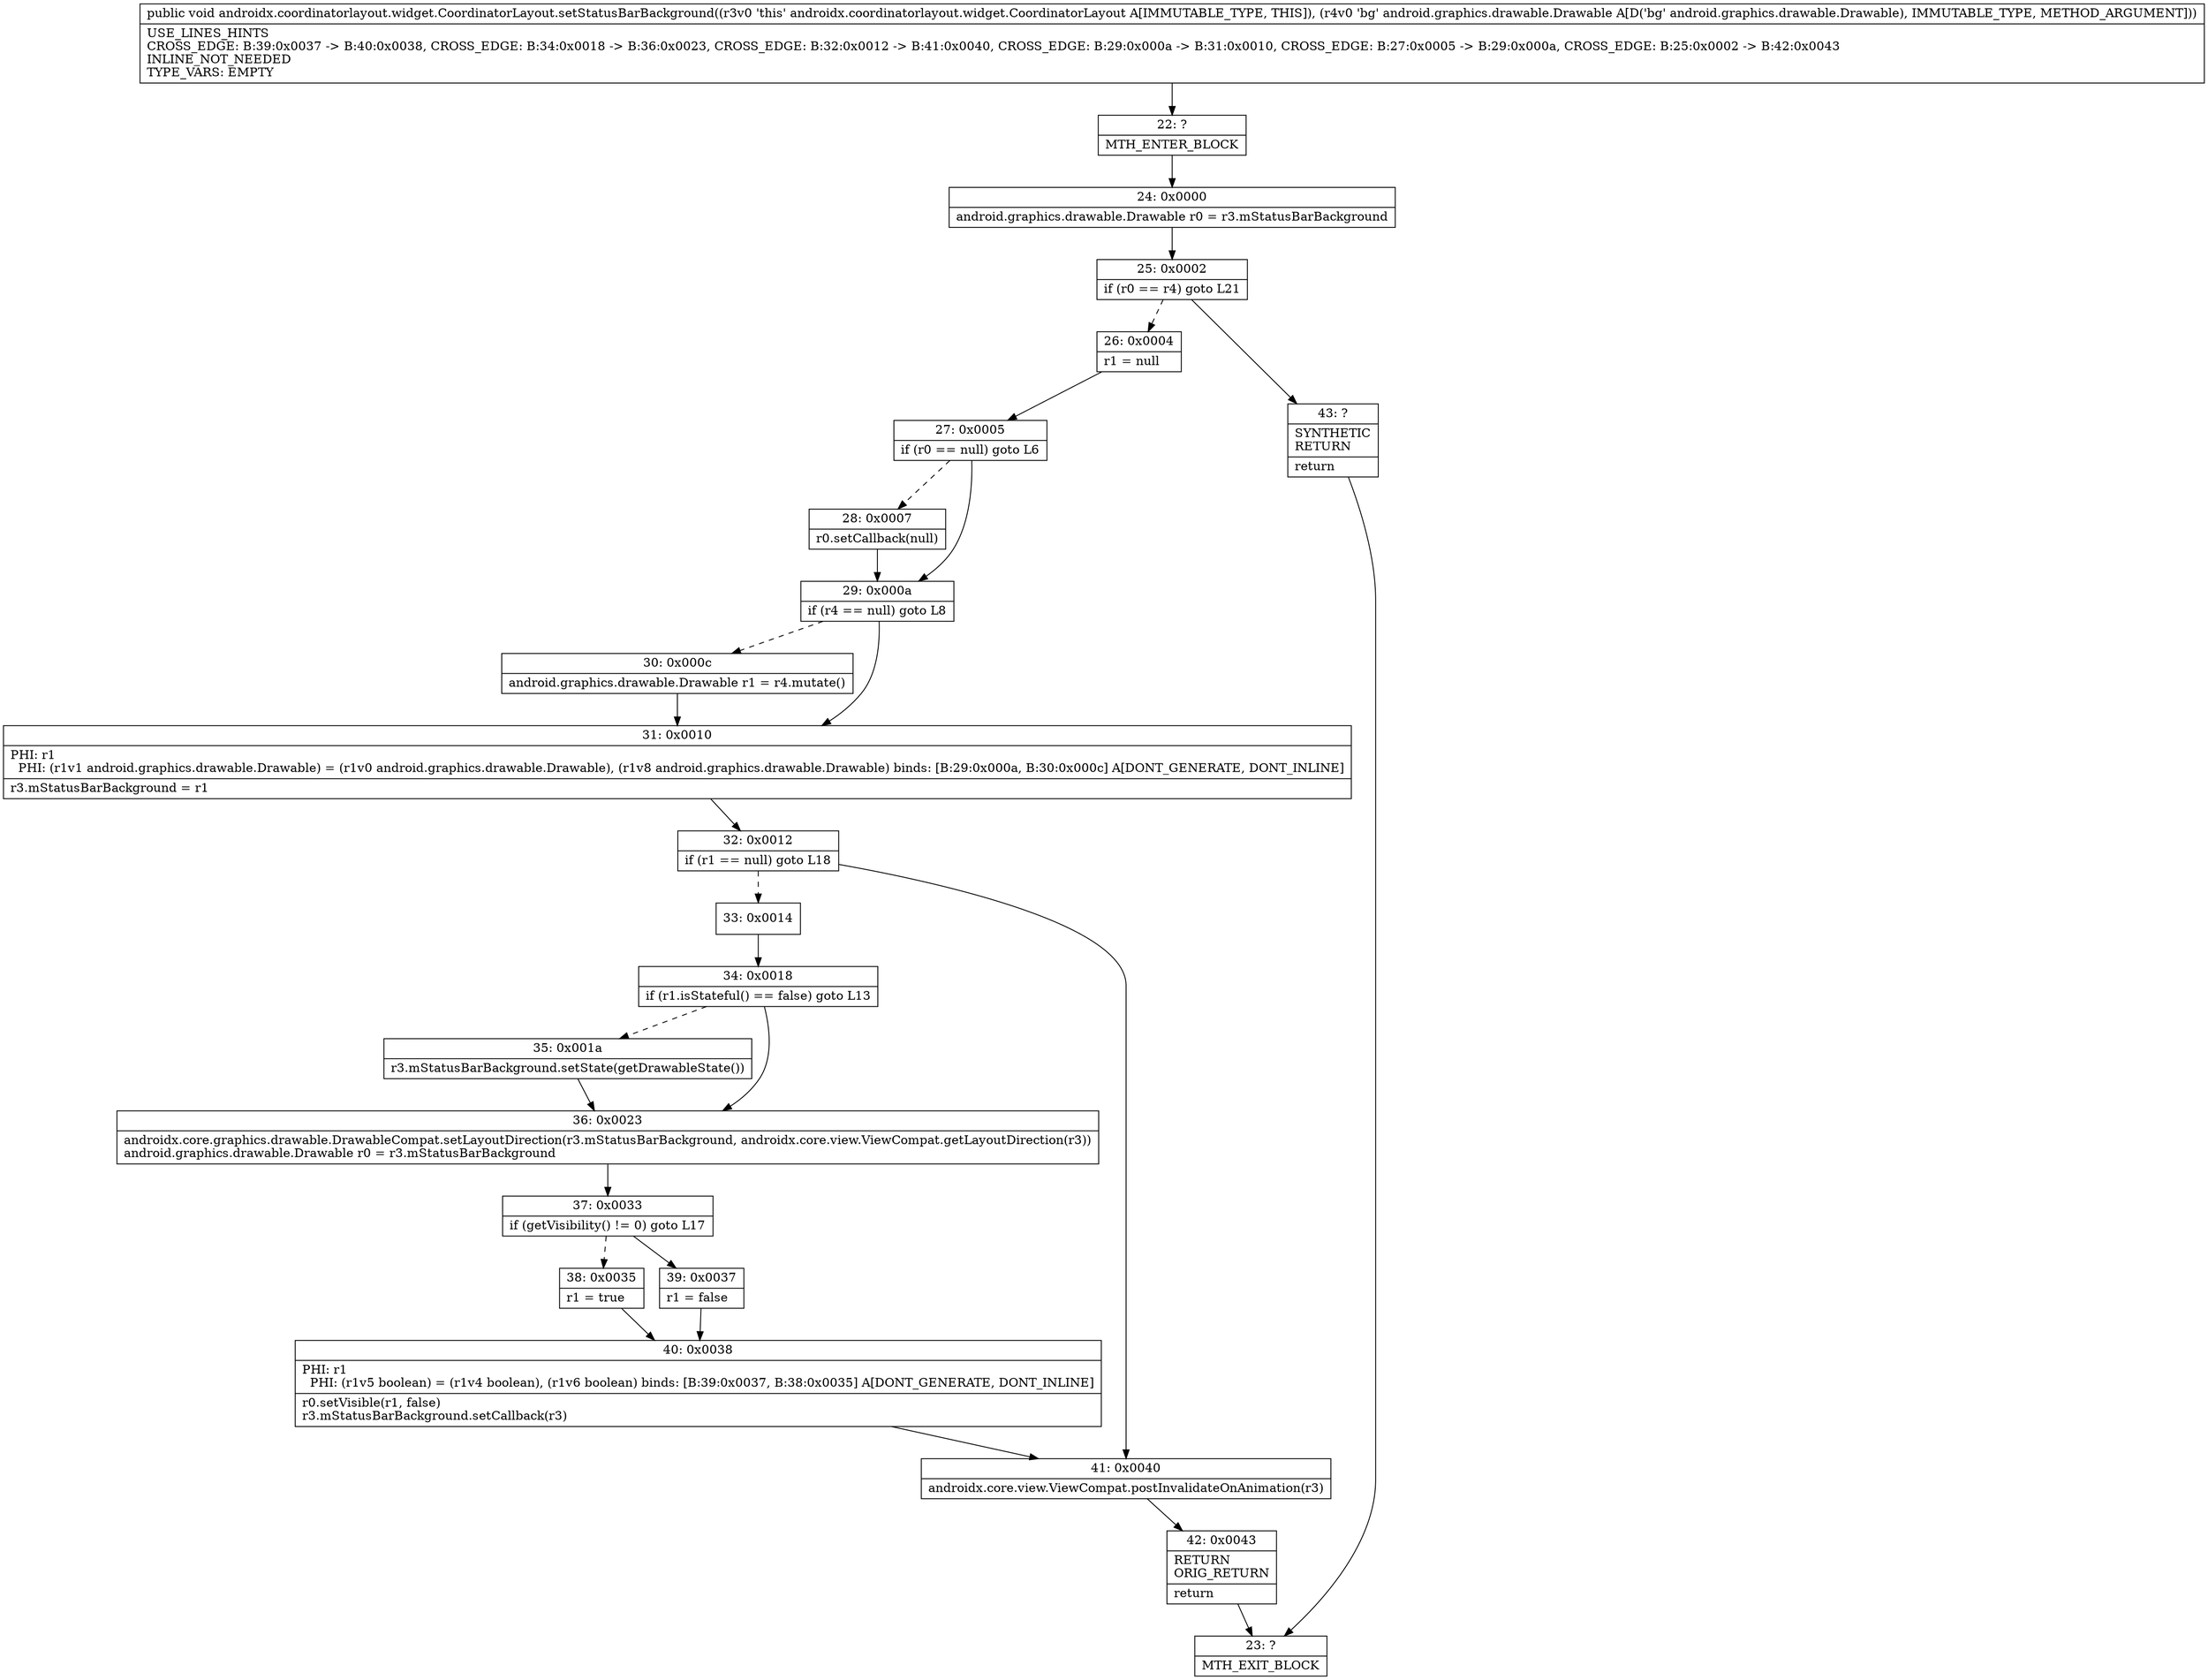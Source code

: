 digraph "CFG forandroidx.coordinatorlayout.widget.CoordinatorLayout.setStatusBarBackground(Landroid\/graphics\/drawable\/Drawable;)V" {
Node_22 [shape=record,label="{22\:\ ?|MTH_ENTER_BLOCK\l}"];
Node_24 [shape=record,label="{24\:\ 0x0000|android.graphics.drawable.Drawable r0 = r3.mStatusBarBackground\l}"];
Node_25 [shape=record,label="{25\:\ 0x0002|if (r0 == r4) goto L21\l}"];
Node_26 [shape=record,label="{26\:\ 0x0004|r1 = null\l}"];
Node_27 [shape=record,label="{27\:\ 0x0005|if (r0 == null) goto L6\l}"];
Node_28 [shape=record,label="{28\:\ 0x0007|r0.setCallback(null)\l}"];
Node_29 [shape=record,label="{29\:\ 0x000a|if (r4 == null) goto L8\l}"];
Node_30 [shape=record,label="{30\:\ 0x000c|android.graphics.drawable.Drawable r1 = r4.mutate()\l}"];
Node_31 [shape=record,label="{31\:\ 0x0010|PHI: r1 \l  PHI: (r1v1 android.graphics.drawable.Drawable) = (r1v0 android.graphics.drawable.Drawable), (r1v8 android.graphics.drawable.Drawable) binds: [B:29:0x000a, B:30:0x000c] A[DONT_GENERATE, DONT_INLINE]\l|r3.mStatusBarBackground = r1\l}"];
Node_32 [shape=record,label="{32\:\ 0x0012|if (r1 == null) goto L18\l}"];
Node_33 [shape=record,label="{33\:\ 0x0014}"];
Node_34 [shape=record,label="{34\:\ 0x0018|if (r1.isStateful() == false) goto L13\l}"];
Node_35 [shape=record,label="{35\:\ 0x001a|r3.mStatusBarBackground.setState(getDrawableState())\l}"];
Node_36 [shape=record,label="{36\:\ 0x0023|androidx.core.graphics.drawable.DrawableCompat.setLayoutDirection(r3.mStatusBarBackground, androidx.core.view.ViewCompat.getLayoutDirection(r3))\landroid.graphics.drawable.Drawable r0 = r3.mStatusBarBackground\l}"];
Node_37 [shape=record,label="{37\:\ 0x0033|if (getVisibility() != 0) goto L17\l}"];
Node_38 [shape=record,label="{38\:\ 0x0035|r1 = true\l}"];
Node_40 [shape=record,label="{40\:\ 0x0038|PHI: r1 \l  PHI: (r1v5 boolean) = (r1v4 boolean), (r1v6 boolean) binds: [B:39:0x0037, B:38:0x0035] A[DONT_GENERATE, DONT_INLINE]\l|r0.setVisible(r1, false)\lr3.mStatusBarBackground.setCallback(r3)\l}"];
Node_39 [shape=record,label="{39\:\ 0x0037|r1 = false\l}"];
Node_41 [shape=record,label="{41\:\ 0x0040|androidx.core.view.ViewCompat.postInvalidateOnAnimation(r3)\l}"];
Node_42 [shape=record,label="{42\:\ 0x0043|RETURN\lORIG_RETURN\l|return\l}"];
Node_23 [shape=record,label="{23\:\ ?|MTH_EXIT_BLOCK\l}"];
Node_43 [shape=record,label="{43\:\ ?|SYNTHETIC\lRETURN\l|return\l}"];
MethodNode[shape=record,label="{public void androidx.coordinatorlayout.widget.CoordinatorLayout.setStatusBarBackground((r3v0 'this' androidx.coordinatorlayout.widget.CoordinatorLayout A[IMMUTABLE_TYPE, THIS]), (r4v0 'bg' android.graphics.drawable.Drawable A[D('bg' android.graphics.drawable.Drawable), IMMUTABLE_TYPE, METHOD_ARGUMENT]))  | USE_LINES_HINTS\lCROSS_EDGE: B:39:0x0037 \-\> B:40:0x0038, CROSS_EDGE: B:34:0x0018 \-\> B:36:0x0023, CROSS_EDGE: B:32:0x0012 \-\> B:41:0x0040, CROSS_EDGE: B:29:0x000a \-\> B:31:0x0010, CROSS_EDGE: B:27:0x0005 \-\> B:29:0x000a, CROSS_EDGE: B:25:0x0002 \-\> B:42:0x0043\lINLINE_NOT_NEEDED\lTYPE_VARS: EMPTY\l}"];
MethodNode -> Node_22;Node_22 -> Node_24;
Node_24 -> Node_25;
Node_25 -> Node_26[style=dashed];
Node_25 -> Node_43;
Node_26 -> Node_27;
Node_27 -> Node_28[style=dashed];
Node_27 -> Node_29;
Node_28 -> Node_29;
Node_29 -> Node_30[style=dashed];
Node_29 -> Node_31;
Node_30 -> Node_31;
Node_31 -> Node_32;
Node_32 -> Node_33[style=dashed];
Node_32 -> Node_41;
Node_33 -> Node_34;
Node_34 -> Node_35[style=dashed];
Node_34 -> Node_36;
Node_35 -> Node_36;
Node_36 -> Node_37;
Node_37 -> Node_38[style=dashed];
Node_37 -> Node_39;
Node_38 -> Node_40;
Node_40 -> Node_41;
Node_39 -> Node_40;
Node_41 -> Node_42;
Node_42 -> Node_23;
Node_43 -> Node_23;
}

